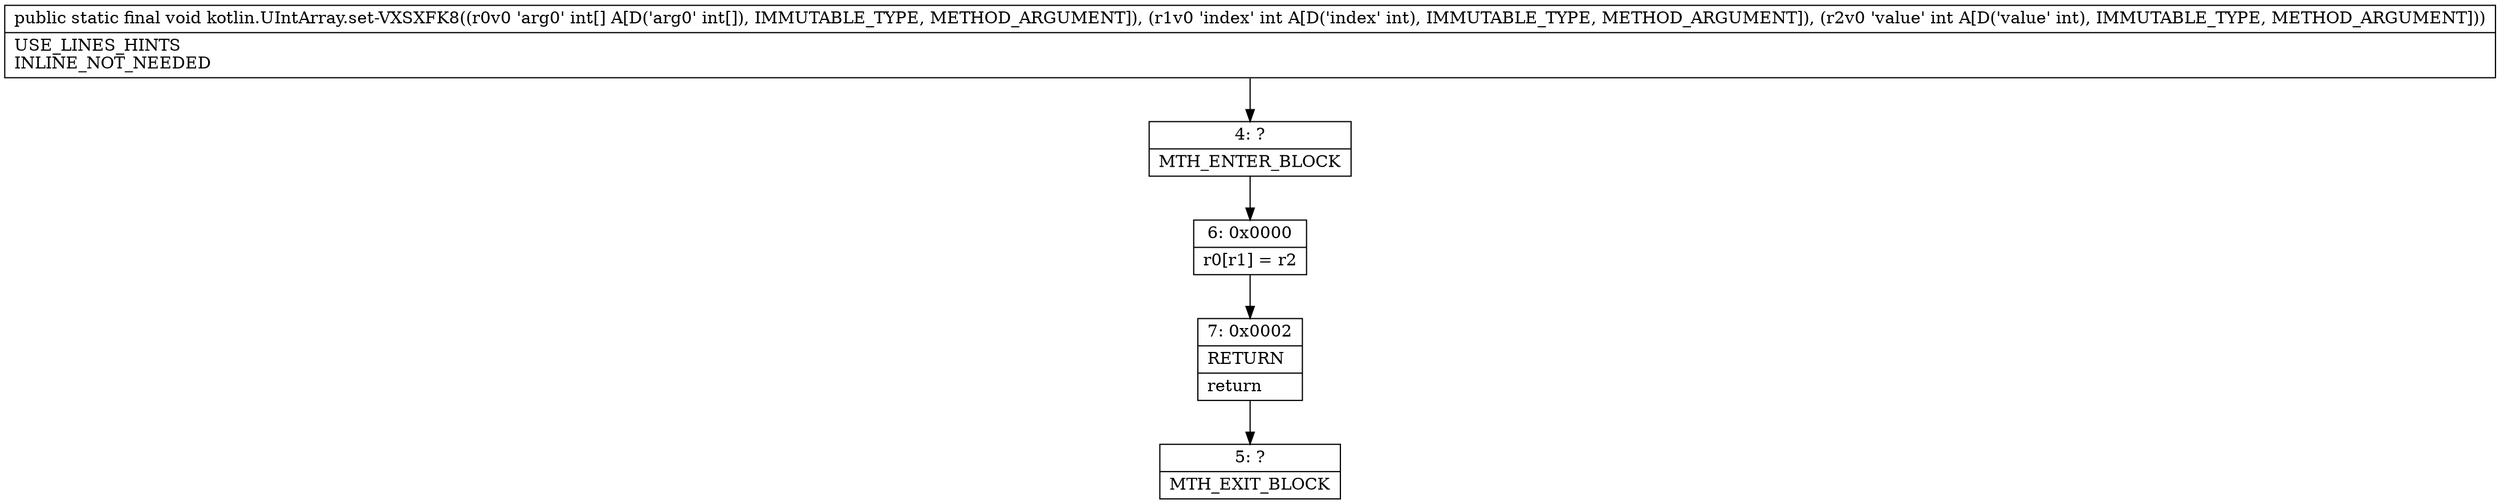 digraph "CFG forkotlin.UIntArray.set\-VXSXFK8([III)V" {
Node_4 [shape=record,label="{4\:\ ?|MTH_ENTER_BLOCK\l}"];
Node_6 [shape=record,label="{6\:\ 0x0000|r0[r1] = r2\l}"];
Node_7 [shape=record,label="{7\:\ 0x0002|RETURN\l|return\l}"];
Node_5 [shape=record,label="{5\:\ ?|MTH_EXIT_BLOCK\l}"];
MethodNode[shape=record,label="{public static final void kotlin.UIntArray.set\-VXSXFK8((r0v0 'arg0' int[] A[D('arg0' int[]), IMMUTABLE_TYPE, METHOD_ARGUMENT]), (r1v0 'index' int A[D('index' int), IMMUTABLE_TYPE, METHOD_ARGUMENT]), (r2v0 'value' int A[D('value' int), IMMUTABLE_TYPE, METHOD_ARGUMENT]))  | USE_LINES_HINTS\lINLINE_NOT_NEEDED\l}"];
MethodNode -> Node_4;Node_4 -> Node_6;
Node_6 -> Node_7;
Node_7 -> Node_5;
}


